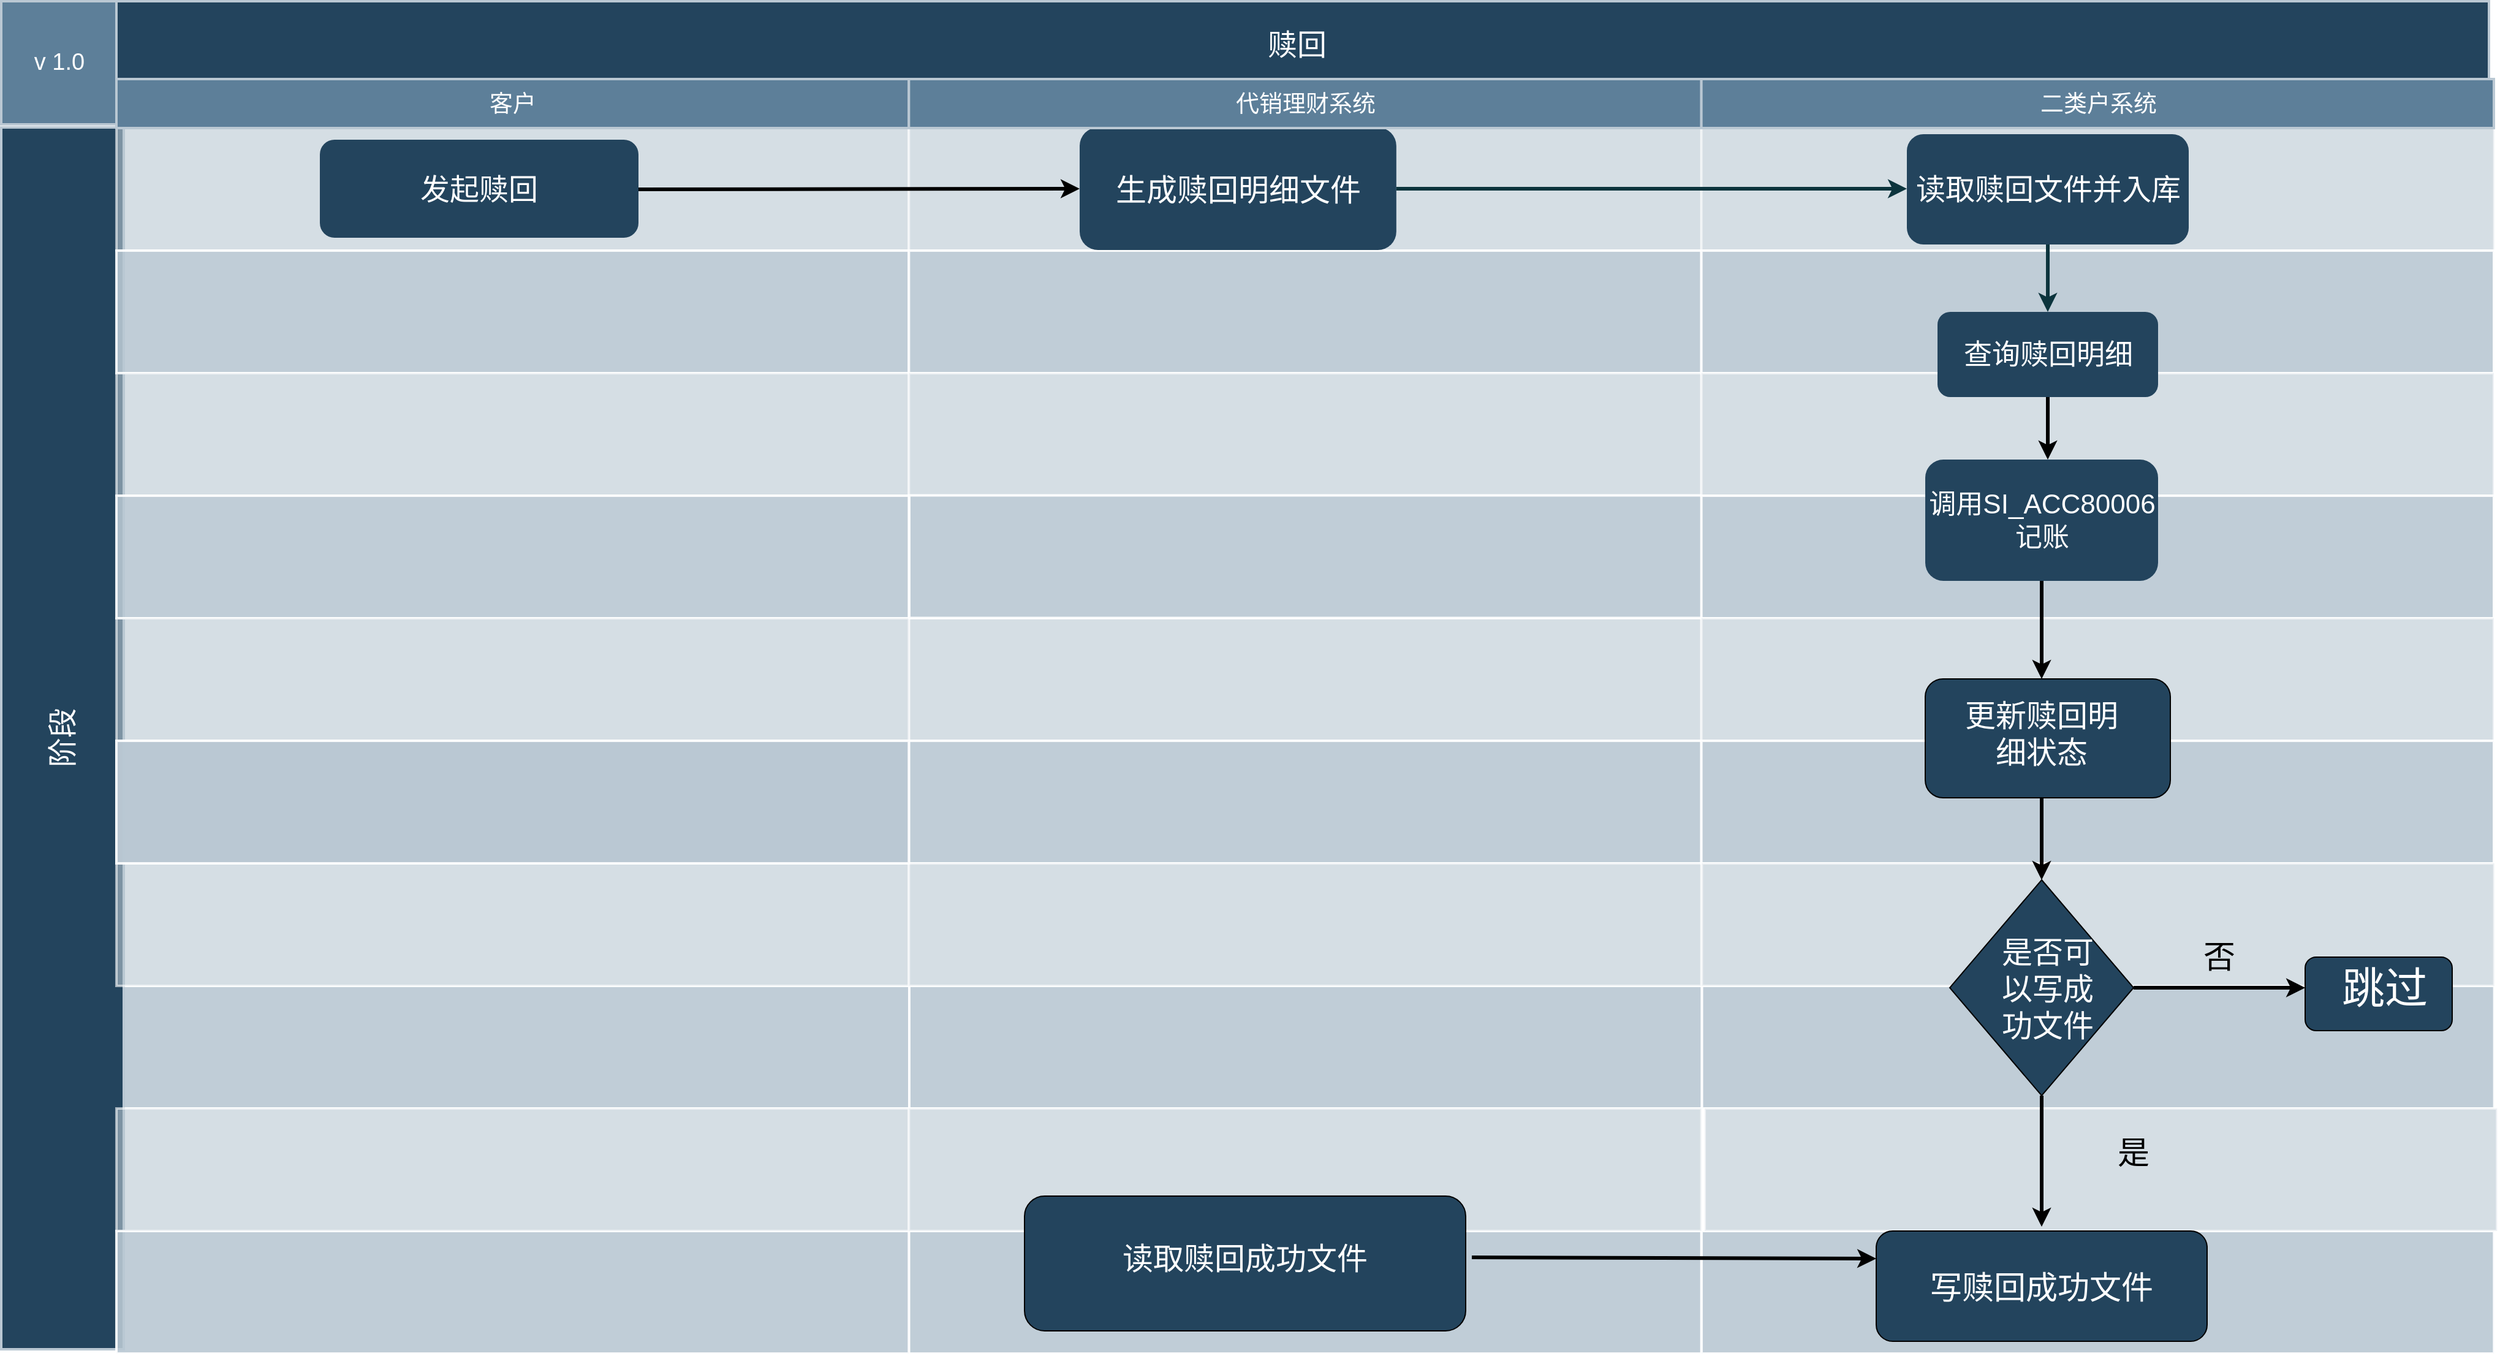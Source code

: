 <mxfile version="14.7.6" type="github">
  <diagram id="6a731a19-8d31-9384-78a2-239565b7b9f0" name="Page-1">
    <mxGraphModel dx="2480" dy="-528" grid="1" gridSize="10" guides="1" tooltips="1" connect="1" arrows="1" fold="1" page="1" pageScale="1" pageWidth="1169" pageHeight="827" background="none" math="0" shadow="0">
      <root>
        <mxCell id="0" />
        <mxCell id="1" parent="0" />
        <mxCell id="Xf4Q5aO3znnxccDLoNML-143" value="" style="strokeColor=#FFFFFF;fillColor=#BAC8D3;fontSize=18;strokeWidth=2;fontFamily=Helvetica;html=1;opacity=90;" parent="1" vertex="1">
          <mxGeometry x="1537.667" y="2723.5" width="646.667" height="100" as="geometry" />
        </mxCell>
        <mxCell id="Xf4Q5aO3znnxccDLoNML-144" value="" style="strokeColor=#FFFFFF;fillColor=#BAC8D3;fontSize=18;strokeWidth=2;fontFamily=Helvetica;html=1;opacity=90;" parent="1" vertex="1">
          <mxGeometry x="244.33" y="2723.5" width="646.667" height="100" as="geometry" />
        </mxCell>
        <mxCell id="Xf4Q5aO3znnxccDLoNML-145" value="" style="strokeColor=#FFFFFF;fillColor=#BAC8D3;fontSize=18;strokeWidth=2;fontFamily=Helvetica;html=1;opacity=90;" parent="1" vertex="1">
          <mxGeometry x="890.997" y="2723.5" width="646.667" height="100" as="geometry" />
        </mxCell>
        <mxCell id="Xf4Q5aO3znnxccDLoNML-146" value="" style="strokeColor=#FFFFFF;fillColor=#BAC8D3;fontSize=18;strokeWidth=2;fontFamily=Helvetica;html=1;opacity=60;" parent="1" vertex="1">
          <mxGeometry x="890.67" y="2423.5" width="646.667" height="100" as="geometry" />
        </mxCell>
        <mxCell id="Xf4Q5aO3znnxccDLoNML-147" value="赎回" style="strokeColor=#BAC8D3;fillColor=#23445D;fontSize=24;strokeWidth=2;fontFamily=Helvetica;html=1;fontColor=#FFFFFF;fontStyle=0;spacingBottom=8;spacingRight=0;spacingLeft=83;" parent="1" vertex="1">
          <mxGeometry x="150" y="1920" width="2030" height="80" as="geometry" />
        </mxCell>
        <mxCell id="Xf4Q5aO3znnxccDLoNML-148" value="v 1.0" style="strokeColor=#BAC8D3;fillColor=#5d7f99;fontSize=19;strokeWidth=2;fontFamily=Helvetica;html=1;labelBackgroundColor=none;fontColor=#FFFFFF;" parent="1" vertex="1">
          <mxGeometry x="150" y="1920" width="94" height="100.5" as="geometry" />
        </mxCell>
        <mxCell id="Xf4Q5aO3znnxccDLoNML-149" value="阶段" style="strokeColor=#BAC8D3;fillColor=#23445D;fontSize=24;strokeWidth=2;horizontal=0;fontFamily=Helvetica;html=1;fontColor=#FFFFFF;fontStyle=0" parent="1" vertex="1">
          <mxGeometry x="150" y="2023" width="100" height="997" as="geometry" />
        </mxCell>
        <mxCell id="Xf4Q5aO3znnxccDLoNML-150" value="" style="strokeColor=#FFFFFF;fillColor=#BAC8D3;fontSize=18;strokeWidth=2;fontFamily=Helvetica;html=1;opacity=60;" parent="1" vertex="1">
          <mxGeometry x="244" y="2023.5" width="646.667" height="100" as="geometry" />
        </mxCell>
        <mxCell id="Xf4Q5aO3znnxccDLoNML-151" value="" style="strokeColor=#FFFFFF;fillColor=#BAC8D3;fontSize=18;strokeWidth=2;fontFamily=Helvetica;html=1;opacity=90;" parent="1" vertex="1">
          <mxGeometry x="244" y="2123.5" width="646.667" height="100" as="geometry" />
        </mxCell>
        <mxCell id="Xf4Q5aO3znnxccDLoNML-152" value="" style="strokeColor=#FFFFFF;fillColor=#BAC8D3;fontSize=18;strokeWidth=2;fontFamily=Helvetica;html=1;opacity=60;" parent="1" vertex="1">
          <mxGeometry x="244" y="2223.5" width="646.667" height="100" as="geometry" />
        </mxCell>
        <mxCell id="Xf4Q5aO3znnxccDLoNML-153" value="" style="strokeColor=#FFFFFF;fillColor=#BAC8D3;fontSize=18;strokeWidth=2;fontFamily=Helvetica;html=1;opacity=90;" parent="1" vertex="1">
          <mxGeometry x="244" y="2323.5" width="646.667" height="100" as="geometry" />
        </mxCell>
        <mxCell id="Xf4Q5aO3znnxccDLoNML-154" value="" style="strokeColor=#FFFFFF;fillColor=#BAC8D3;fontSize=18;strokeWidth=2;fontFamily=Helvetica;html=1;opacity=60;" parent="1" vertex="1">
          <mxGeometry x="244" y="2423.5" width="646.667" height="100" as="geometry" />
        </mxCell>
        <mxCell id="Xf4Q5aO3znnxccDLoNML-155" value="" style="strokeColor=#FFFFFF;fillColor=#BAC8D3;fontSize=18;strokeWidth=2;fontFamily=Helvetica;html=1;opacity=90;" parent="1" vertex="1">
          <mxGeometry x="244" y="2523.5" width="646.667" height="100" as="geometry" />
        </mxCell>
        <mxCell id="Xf4Q5aO3znnxccDLoNML-156" value="" style="strokeColor=#FFFFFF;fillColor=#BAC8D3;fontSize=18;strokeWidth=2;fontFamily=Helvetica;html=1;opacity=60;" parent="1" vertex="1">
          <mxGeometry x="244" y="2623.5" width="646.667" height="100" as="geometry" />
        </mxCell>
        <mxCell id="Xf4Q5aO3znnxccDLoNML-157" value="" style="strokeColor=#FFFFFF;fillColor=#BAC8D3;fontSize=18;strokeWidth=2;fontFamily=Helvetica;html=1;opacity=60;" parent="1" vertex="1">
          <mxGeometry x="890.667" y="2023.5" width="647" height="100" as="geometry" />
        </mxCell>
        <mxCell id="Xf4Q5aO3znnxccDLoNML-158" value="" style="strokeColor=#FFFFFF;fillColor=#BAC8D3;fontSize=18;strokeWidth=2;fontFamily=Helvetica;html=1;opacity=90;" parent="1" vertex="1">
          <mxGeometry x="890.667" y="2123.5" width="646.667" height="100" as="geometry" />
        </mxCell>
        <mxCell id="Xf4Q5aO3znnxccDLoNML-159" value="" style="strokeColor=#FFFFFF;fillColor=#BAC8D3;fontSize=18;strokeWidth=2;fontFamily=Helvetica;html=1;opacity=60;" parent="1" vertex="1">
          <mxGeometry x="890.667" y="2223.5" width="646.667" height="100" as="geometry" />
        </mxCell>
        <mxCell id="Xf4Q5aO3znnxccDLoNML-160" value="" style="strokeColor=#FFFFFF;fillColor=#BAC8D3;fontSize=18;strokeWidth=2;fontFamily=Helvetica;html=1;opacity=90;" parent="1" vertex="1">
          <mxGeometry x="890.997" y="2323.25" width="646.667" height="100" as="geometry" />
        </mxCell>
        <mxCell id="Xf4Q5aO3znnxccDLoNML-161" value="" style="strokeColor=#FFFFFF;fillColor=#BAC8D3;fontSize=18;strokeWidth=2;fontFamily=Helvetica;html=1;opacity=90;" parent="1" vertex="1">
          <mxGeometry x="890.667" y="2523.5" width="646.667" height="100" as="geometry" />
        </mxCell>
        <mxCell id="Xf4Q5aO3znnxccDLoNML-162" value="" style="strokeColor=#FFFFFF;fillColor=#BAC8D3;fontSize=18;strokeWidth=2;fontFamily=Helvetica;html=1;opacity=60;fontStyle=4" parent="1" vertex="1">
          <mxGeometry x="890.667" y="2623.5" width="646.667" height="100" as="geometry" />
        </mxCell>
        <mxCell id="Xf4Q5aO3znnxccDLoNML-163" value="" style="strokeColor=#FFFFFF;fillColor=#BAC8D3;fontSize=18;strokeWidth=2;fontFamily=Helvetica;html=1;opacity=60;" parent="1" vertex="1">
          <mxGeometry x="1537.333" y="2023.5" width="647" height="100" as="geometry" />
        </mxCell>
        <mxCell id="Xf4Q5aO3znnxccDLoNML-164" value="" style="strokeColor=#FFFFFF;fillColor=#BAC8D3;fontSize=18;strokeWidth=2;fontFamily=Helvetica;html=1;opacity=90;" parent="1" vertex="1">
          <mxGeometry x="1537.333" y="2123.5" width="646.667" height="100" as="geometry" />
        </mxCell>
        <mxCell id="Xf4Q5aO3znnxccDLoNML-165" value="" style="strokeColor=#FFFFFF;fillColor=#BAC8D3;fontSize=18;strokeWidth=2;fontFamily=Helvetica;html=1;opacity=60;" parent="1" vertex="1">
          <mxGeometry x="1537.333" y="2223.5" width="646.667" height="100" as="geometry" />
        </mxCell>
        <mxCell id="Xf4Q5aO3znnxccDLoNML-166" value="" style="strokeColor=#FFFFFF;fillColor=#BAC8D3;fontSize=18;strokeWidth=2;fontFamily=Helvetica;html=1;opacity=90;" parent="1" vertex="1">
          <mxGeometry x="1537.333" y="2323.5" width="646.667" height="100" as="geometry" />
        </mxCell>
        <mxCell id="Xf4Q5aO3znnxccDLoNML-167" value="" style="strokeColor=#FFFFFF;fillColor=#BAC8D3;fontSize=18;strokeWidth=2;fontFamily=Helvetica;html=1;opacity=60;" parent="1" vertex="1">
          <mxGeometry x="1537.333" y="2423.5" width="646.667" height="100" as="geometry" />
        </mxCell>
        <mxCell id="Xf4Q5aO3znnxccDLoNML-168" value="" style="strokeColor=#FFFFFF;fillColor=#BAC8D3;fontSize=18;strokeWidth=2;fontFamily=Helvetica;html=1;opacity=90;" parent="1" vertex="1">
          <mxGeometry x="1537.333" y="2523.5" width="646.667" height="100" as="geometry" />
        </mxCell>
        <mxCell id="Xf4Q5aO3znnxccDLoNML-169" value="" style="strokeColor=#FFFFFF;fillColor=#BAC8D3;fontSize=18;strokeWidth=2;fontFamily=Helvetica;html=1;opacity=60;fontStyle=4" parent="1" vertex="1">
          <mxGeometry x="1537.663" y="2623.5" width="646.667" height="100" as="geometry" />
        </mxCell>
        <mxCell id="Xf4Q5aO3znnxccDLoNML-170" value="" style="rounded=1;fillColor=#23445D;strokeColor=none;strokeWidth=2;fontFamily=Helvetica;html=1;gradientColor=none;" parent="1" vertex="1">
          <mxGeometry x="410" y="2033" width="260" height="80" as="geometry" />
        </mxCell>
        <mxCell id="Xf4Q5aO3znnxccDLoNML-171" value="&lt;font style=&quot;font-size: 25px&quot; color=&quot;#ffffff&quot;&gt;生成赎回明细文件&lt;/font&gt;" style="rounded=1;fillColor=#23445D;strokeColor=none;strokeWidth=2;fontFamily=Helvetica;html=1;gradientColor=none;" parent="1" vertex="1">
          <mxGeometry x="1030" y="2023" width="258.41" height="100" as="geometry" />
        </mxCell>
        <mxCell id="Xf4Q5aO3znnxccDLoNML-172" value="&lt;font style=&quot;font-size: 22px&quot; color=&quot;#ffffff&quot;&gt;调用SI_ACC80006&lt;br&gt;记账&lt;/font&gt;" style="rounded=1;fillColor=#23445D;strokeColor=none;strokeWidth=2;gradientColor=none;fontFamily=Helvetica;html=1;" parent="1" vertex="1">
          <mxGeometry x="1720" y="2294" width="190" height="99" as="geometry" />
        </mxCell>
        <mxCell id="Xf4Q5aO3znnxccDLoNML-175" value="&lt;font style=&quot;font-size: 24px&quot; color=&quot;#ffffff&quot;&gt;读取赎回文件并入库&lt;/font&gt;" style="rounded=1;fillColor=#23445D;strokeColor=none;strokeWidth=2;gradientColor=none;fontFamily=Helvetica;html=1;" parent="1" vertex="1">
          <mxGeometry x="1705" y="2028.5" width="230" height="90" as="geometry" />
        </mxCell>
        <mxCell id="Xf4Q5aO3znnxccDLoNML-176" value="&lt;font style=&quot;font-size: 23px&quot; color=&quot;#ffffff&quot;&gt;查询赎回明细&lt;/font&gt;" style="rounded=1;fillColor=#23445D;strokeColor=none;strokeWidth=2;gradientColor=none;fontFamily=Helvetica;html=1;" parent="1" vertex="1">
          <mxGeometry x="1730" y="2173.5" width="180" height="69.5" as="geometry" />
        </mxCell>
        <mxCell id="Xf4Q5aO3znnxccDLoNML-177" value="" style="edgeStyle=elbowEdgeStyle;elbow=horizontal;strokeWidth=3;strokeColor=#0C343D;fontFamily=Helvetica;html=1;exitX=0.5;exitY=1;exitDx=0;exitDy=0;" parent="1" source="Xf4Q5aO3znnxccDLoNML-175" target="Xf4Q5aO3znnxccDLoNML-176" edge="1">
          <mxGeometry x="6.449" y="1923.5" width="131.973" height="100" as="geometry">
            <mxPoint x="1714" y="2074" as="sourcePoint" />
            <mxPoint x="138.422" y="1923.5" as="targetPoint" />
          </mxGeometry>
        </mxCell>
        <mxCell id="Xf4Q5aO3znnxccDLoNML-178" value="" style="edgeStyle=elbowEdgeStyle;elbow=horizontal;strokeWidth=3;strokeColor=#0C343D;fontFamily=Helvetica;html=1;exitX=1;exitY=0.5;exitDx=0;exitDy=0;" parent="1" source="Xf4Q5aO3znnxccDLoNML-171" target="Xf4Q5aO3znnxccDLoNML-175" edge="1">
          <mxGeometry x="6.449" y="1923.5" width="131.973" height="100" as="geometry">
            <mxPoint x="6.449" y="2023.5" as="sourcePoint" />
            <mxPoint x="138.422" y="1923.5" as="targetPoint" />
            <Array as="points">
              <mxPoint x="1520" y="2073" />
            </Array>
          </mxGeometry>
        </mxCell>
        <mxCell id="Xf4Q5aO3znnxccDLoNML-179" value="" style="group" parent="1" vertex="1" connectable="0">
          <mxGeometry x="244" y="1983.5" width="646.667" height="40" as="geometry" />
        </mxCell>
        <mxCell id="Xf4Q5aO3znnxccDLoNML-180" value="客户" style="strokeColor=#BAC8D3;fillColor=#5d7f99;fontSize=19;strokeWidth=2;fontFamily=Helvetica;html=1;labelBackgroundColor=none;fontColor=#FFFFFF;" parent="Xf4Q5aO3znnxccDLoNML-179" vertex="1">
          <mxGeometry width="646.666" height="40" as="geometry" />
        </mxCell>
        <mxCell id="Xf4Q5aO3znnxccDLoNML-181" value="代销理财系统" style="strokeColor=#BAC8D3;fillColor=#5d7f99;fontSize=19;strokeWidth=2;fontFamily=Helvetica;html=1;labelBackgroundColor=none;fontColor=#FFFFFF;" parent="Xf4Q5aO3znnxccDLoNML-179" vertex="1">
          <mxGeometry x="646.666" width="646.666" height="40" as="geometry" />
        </mxCell>
        <mxCell id="Xf4Q5aO3znnxccDLoNML-182" value="二类户系统" style="strokeColor=#BAC8D3;fillColor=#5d7f99;fontSize=19;strokeWidth=2;fontFamily=Helvetica;html=1;labelBackgroundColor=none;fontColor=#FFFFFF;" parent="Xf4Q5aO3znnxccDLoNML-179" vertex="1">
          <mxGeometry x="1293.331" width="646.667" height="40" as="geometry" />
        </mxCell>
        <mxCell id="Xf4Q5aO3znnxccDLoNML-183" value="&lt;span style=&quot;font-size: 24px&quot;&gt;&lt;font color=&quot;#ffffff&quot;&gt;发起赎回&lt;/font&gt;&lt;/span&gt;" style="text;html=1;strokeColor=none;fillColor=none;align=center;verticalAlign=middle;whiteSpace=wrap;rounded=0;" parent="1" vertex="1">
          <mxGeometry x="410" y="2048.5" width="260" height="50" as="geometry" />
        </mxCell>
        <mxCell id="Xf4Q5aO3znnxccDLoNML-184" value="" style="endArrow=classic;html=1;exitX=1;exitY=0.5;exitDx=0;exitDy=0;entryX=0;entryY=0.5;entryDx=0;entryDy=0;strokeWidth=3;" parent="1" source="Xf4Q5aO3znnxccDLoNML-183" target="Xf4Q5aO3znnxccDLoNML-171" edge="1">
          <mxGeometry width="50" height="50" relative="1" as="geometry">
            <mxPoint x="680" y="2103" as="sourcePoint" />
            <mxPoint x="730" y="2053" as="targetPoint" />
          </mxGeometry>
        </mxCell>
        <mxCell id="Xf4Q5aO3znnxccDLoNML-192" value="" style="endArrow=classic;html=1;strokeWidth=3;exitX=0.5;exitY=1;exitDx=0;exitDy=0;" parent="1" source="Xf4Q5aO3znnxccDLoNML-176" edge="1">
          <mxGeometry width="50" height="50" relative="1" as="geometry">
            <mxPoint x="1770" y="2344" as="sourcePoint" />
            <mxPoint x="1820" y="2294" as="targetPoint" />
          </mxGeometry>
        </mxCell>
        <mxCell id="Xf4Q5aO3znnxccDLoNML-193" value="" style="rounded=1;whiteSpace=wrap;html=1;fillColor=#23445D;" parent="1" vertex="1">
          <mxGeometry x="1720" y="2473" width="200" height="97" as="geometry" />
        </mxCell>
        <mxCell id="Xf4Q5aO3znnxccDLoNML-194" value="&lt;font style=&quot;font-size: 25px&quot;&gt;&lt;font color=&quot;#ffffff&quot;&gt;更新赎回明细状态&lt;/font&gt;&lt;br&gt;&lt;/font&gt;" style="text;html=1;strokeColor=none;fillColor=none;align=center;verticalAlign=middle;whiteSpace=wrap;rounded=0;" parent="1" vertex="1">
          <mxGeometry x="1740" y="2463" width="150" height="107" as="geometry" />
        </mxCell>
        <mxCell id="Xf4Q5aO3znnxccDLoNML-195" value="" style="endArrow=classic;html=1;strokeWidth=3;exitX=0.5;exitY=1;exitDx=0;exitDy=0;" parent="1" source="Xf4Q5aO3znnxccDLoNML-172" edge="1">
          <mxGeometry width="50" height="50" relative="1" as="geometry">
            <mxPoint x="1810" y="2463" as="sourcePoint" />
            <mxPoint x="1815" y="2473" as="targetPoint" />
          </mxGeometry>
        </mxCell>
        <mxCell id="Xf4Q5aO3znnxccDLoNML-196" value="" style="strokeColor=#FFFFFF;fillColor=#BAC8D3;fontSize=18;strokeWidth=2;fontFamily=Helvetica;html=1;opacity=90;" parent="1" vertex="1">
          <mxGeometry x="244" y="2523.5" width="646.667" height="100" as="geometry" />
        </mxCell>
        <mxCell id="Xf4Q5aO3znnxccDLoNML-202" value="" style="rhombus;whiteSpace=wrap;html=1;fillColor=#23445D;" parent="1" vertex="1">
          <mxGeometry x="1740" y="2637" width="150" height="176" as="geometry" />
        </mxCell>
        <mxCell id="Xf4Q5aO3znnxccDLoNML-203" value="&lt;font style=&quot;font-size: 25px&quot; color=&quot;#ffffff&quot;&gt;是否可以写成功文件&lt;/font&gt;" style="text;html=1;strokeColor=none;fillColor=none;align=center;verticalAlign=middle;whiteSpace=wrap;rounded=0;" parent="1" vertex="1">
          <mxGeometry x="1770" y="2660" width="100" height="130" as="geometry" />
        </mxCell>
        <mxCell id="Xf4Q5aO3znnxccDLoNML-204" value="" style="endArrow=classic;html=1;exitX=0.5;exitY=1;exitDx=0;exitDy=0;entryX=0.5;entryY=0;entryDx=0;entryDy=0;strokeWidth=3;" parent="1" source="Xf4Q5aO3znnxccDLoNML-194" target="Xf4Q5aO3znnxccDLoNML-202" edge="1">
          <mxGeometry width="50" height="50" relative="1" as="geometry">
            <mxPoint x="1780" y="2630" as="sourcePoint" />
            <mxPoint x="1830" y="2580" as="targetPoint" />
          </mxGeometry>
        </mxCell>
        <mxCell id="Xf4Q5aO3znnxccDLoNML-262" value="" style="strokeColor=#FFFFFF;fillColor=#BAC8D3;fontSize=18;strokeWidth=2;fontFamily=Helvetica;html=1;opacity=90;" parent="1" vertex="1">
          <mxGeometry x="890.657" y="2923.5" width="646.667" height="100" as="geometry" />
        </mxCell>
        <mxCell id="Xf4Q5aO3znnxccDLoNML-263" value="" style="strokeColor=#FFFFFF;fillColor=#BAC8D3;fontSize=18;strokeWidth=2;fontFamily=Helvetica;html=1;opacity=90;" parent="1" vertex="1">
          <mxGeometry x="1537.497" y="2923.5" width="646.667" height="100" as="geometry" />
        </mxCell>
        <mxCell id="Xf4Q5aO3znnxccDLoNML-264" value="" style="strokeColor=#FFFFFF;fillColor=#BAC8D3;fontSize=18;strokeWidth=2;fontFamily=Helvetica;html=1;opacity=90;" parent="1" vertex="1">
          <mxGeometry x="243.997" y="2923.5" width="646.667" height="100" as="geometry" />
        </mxCell>
        <mxCell id="Xf4Q5aO3znnxccDLoNML-265" value="" style="rounded=1;whiteSpace=wrap;html=1;fillColor=#23445D;" parent="1" vertex="1">
          <mxGeometry x="2030" y="2700" width="120" height="60" as="geometry" />
        </mxCell>
        <mxCell id="Xf4Q5aO3znnxccDLoNML-266" value="&lt;font style=&quot;font-size: 35px&quot; color=&quot;#ffffff&quot;&gt;跳过&lt;/font&gt;" style="text;html=1;strokeColor=none;fillColor=none;align=center;verticalAlign=middle;whiteSpace=wrap;rounded=0;" parent="1" vertex="1">
          <mxGeometry x="2030" y="2690" width="130" height="70" as="geometry" />
        </mxCell>
        <mxCell id="Xf4Q5aO3znnxccDLoNML-267" value="" style="endArrow=classic;html=1;exitX=1;exitY=0.5;exitDx=0;exitDy=0;entryX=0;entryY=0.5;entryDx=0;entryDy=0;strokeWidth=3;" parent="1" source="Xf4Q5aO3znnxccDLoNML-202" target="Xf4Q5aO3znnxccDLoNML-266" edge="1">
          <mxGeometry width="50" height="50" relative="1" as="geometry">
            <mxPoint x="1920" y="2820" as="sourcePoint" />
            <mxPoint x="1970" y="2770" as="targetPoint" />
          </mxGeometry>
        </mxCell>
        <mxCell id="Xf4Q5aO3znnxccDLoNML-268" value="" style="strokeColor=#FFFFFF;fillColor=#BAC8D3;fontSize=18;strokeWidth=2;fontFamily=Helvetica;html=1;opacity=60;" parent="1" vertex="1">
          <mxGeometry x="244" y="2823.5" width="646.667" height="100" as="geometry" />
        </mxCell>
        <mxCell id="Xf4Q5aO3znnxccDLoNML-269" value="" style="strokeColor=#FFFFFF;fillColor=#BAC8D3;fontSize=18;strokeWidth=2;fontFamily=Helvetica;html=1;opacity=60;" parent="1" vertex="1">
          <mxGeometry x="890.66" y="2823.5" width="646.667" height="100" as="geometry" />
        </mxCell>
        <mxCell id="Xf4Q5aO3znnxccDLoNML-270" value="" style="strokeColor=#FFFFFF;fillColor=#BAC8D3;fontSize=18;strokeWidth=2;fontFamily=Helvetica;html=1;opacity=60;" parent="1" vertex="1">
          <mxGeometry x="1540" y="2823.5" width="646.667" height="100" as="geometry" />
        </mxCell>
        <mxCell id="Xf4Q5aO3znnxccDLoNML-271" value="&lt;font style=&quot;font-size: 26px&quot;&gt;否&lt;/font&gt;" style="text;html=1;strokeColor=none;fillColor=none;align=center;verticalAlign=middle;whiteSpace=wrap;rounded=0;" parent="1" vertex="1">
          <mxGeometry x="1930" y="2680" width="60" height="40" as="geometry" />
        </mxCell>
        <mxCell id="Xf4Q5aO3znnxccDLoNML-272" value="&lt;font style=&quot;font-size: 26px&quot;&gt;是&lt;/font&gt;" style="text;html=1;strokeColor=none;fillColor=none;align=center;verticalAlign=middle;whiteSpace=wrap;rounded=0;" parent="1" vertex="1">
          <mxGeometry x="1860" y="2840" width="60" height="40" as="geometry" />
        </mxCell>
        <mxCell id="Xf4Q5aO3znnxccDLoNML-274" value="" style="rounded=1;whiteSpace=wrap;html=1;fillColor=#23445D;" parent="1" vertex="1">
          <mxGeometry x="1680" y="2923.5" width="270" height="90" as="geometry" />
        </mxCell>
        <mxCell id="Xf4Q5aO3znnxccDLoNML-275" value="&lt;font style=&quot;font-size: 26px&quot; color=&quot;#ffffff&quot;&gt;写赎回成功文件&lt;/font&gt;" style="text;html=1;strokeColor=none;fillColor=none;align=center;verticalAlign=middle;whiteSpace=wrap;rounded=0;" parent="1" vertex="1">
          <mxGeometry x="1700" y="2940" width="230" height="60" as="geometry" />
        </mxCell>
        <mxCell id="Xf4Q5aO3znnxccDLoNML-276" value="" style="endArrow=classic;html=1;exitX=0.5;exitY=1;exitDx=0;exitDy=0;strokeWidth=3;" parent="1" source="Xf4Q5aO3znnxccDLoNML-202" edge="1">
          <mxGeometry width="50" height="50" relative="1" as="geometry">
            <mxPoint x="1780" y="2900" as="sourcePoint" />
            <mxPoint x="1815" y="2920" as="targetPoint" />
          </mxGeometry>
        </mxCell>
        <mxCell id="Xf4Q5aO3znnxccDLoNML-277" value="" style="rounded=1;whiteSpace=wrap;html=1;fillColor=#23445D;" parent="1" vertex="1">
          <mxGeometry x="985" y="2895" width="360" height="110" as="geometry" />
        </mxCell>
        <mxCell id="Xf4Q5aO3znnxccDLoNML-278" value="&lt;font style=&quot;font-size: 25px&quot; color=&quot;#ffffff&quot;&gt;读取赎回成功文件&lt;/font&gt;" style="text;html=1;strokeColor=none;fillColor=none;align=center;verticalAlign=middle;whiteSpace=wrap;rounded=0;" parent="1" vertex="1">
          <mxGeometry x="980" y="2910" width="370" height="70" as="geometry" />
        </mxCell>
        <mxCell id="Xf4Q5aO3znnxccDLoNML-279" value="" style="endArrow=classic;html=1;exitX=1;exitY=0.5;exitDx=0;exitDy=0;entryX=0;entryY=0.25;entryDx=0;entryDy=0;strokeWidth=3;" parent="1" source="Xf4Q5aO3znnxccDLoNML-278" target="Xf4Q5aO3znnxccDLoNML-274" edge="1">
          <mxGeometry width="50" height="50" relative="1" as="geometry">
            <mxPoint x="1460" y="2990" as="sourcePoint" />
            <mxPoint x="1510" y="2940" as="targetPoint" />
          </mxGeometry>
        </mxCell>
      </root>
    </mxGraphModel>
  </diagram>
</mxfile>
